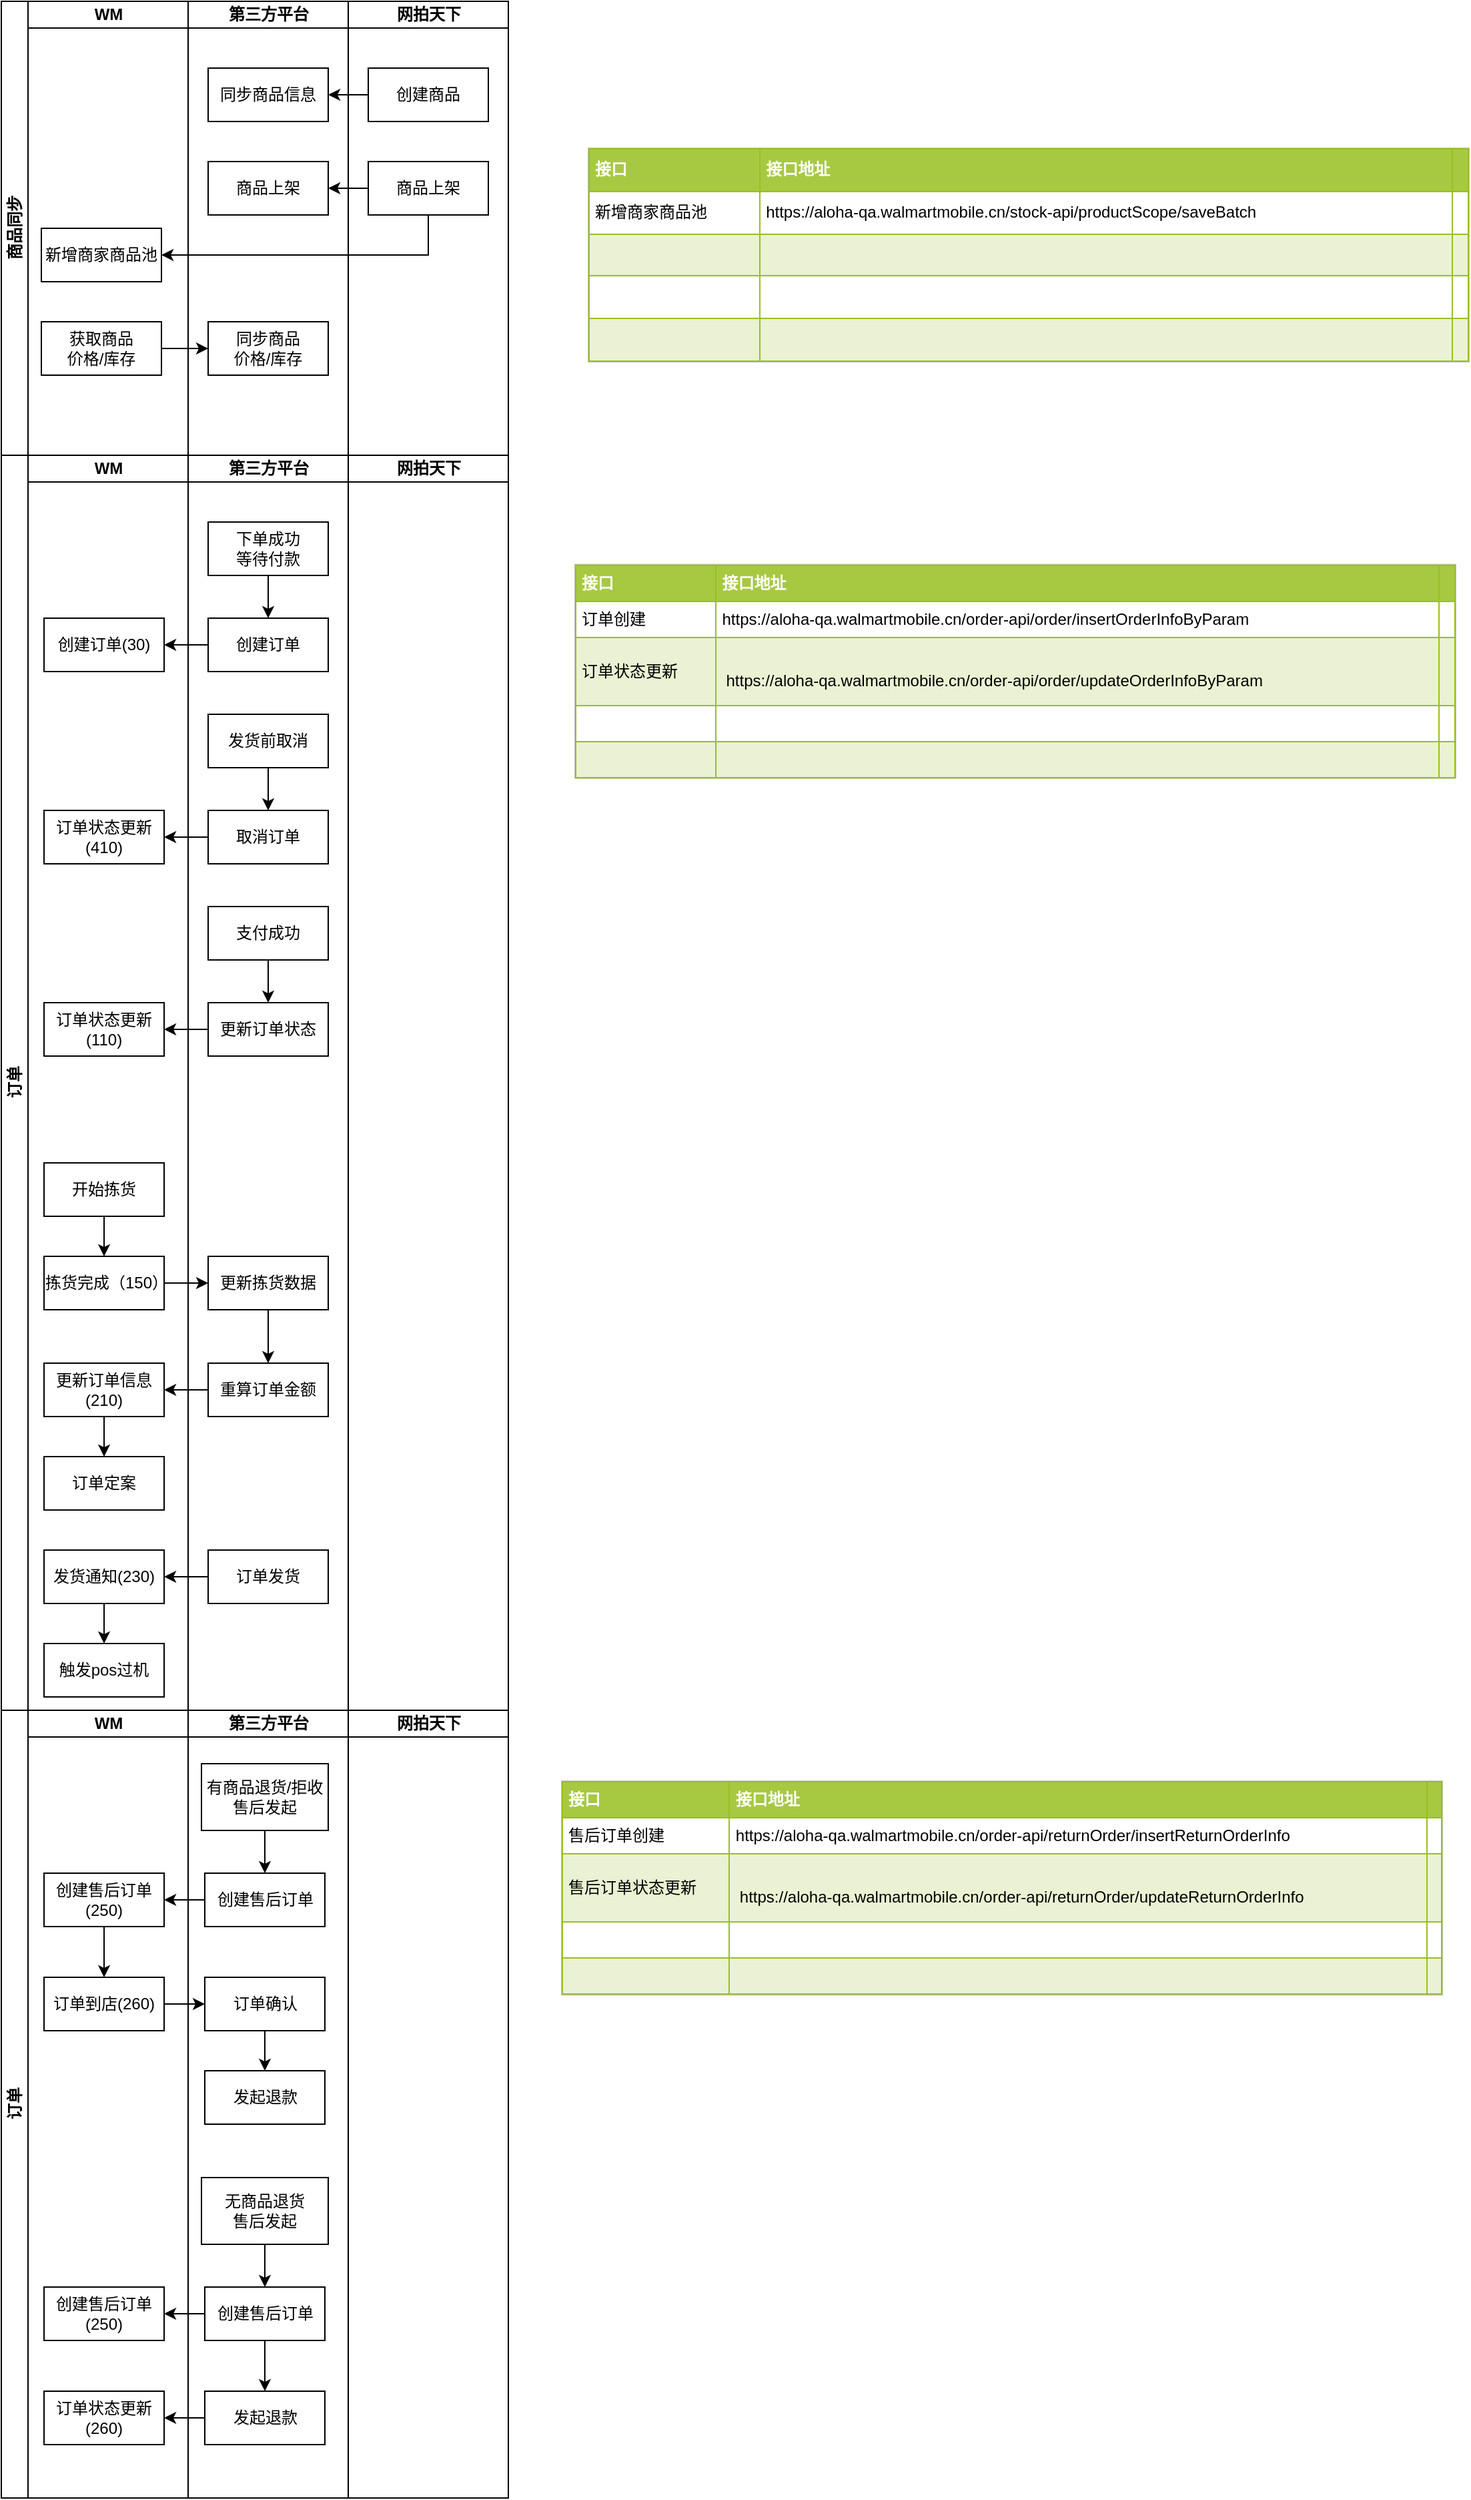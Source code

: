 <mxfile version="10.6.7" type="github"><diagram id="qOhYsHwZlvvscO4V9usD" name="Page-1"><mxGraphModel dx="1394" dy="804" grid="1" gridSize="10" guides="1" tooltips="1" connect="1" arrows="1" fold="1" page="1" pageScale="1" pageWidth="850" pageHeight="1100" math="0" shadow="0"><root><mxCell id="0"/><mxCell id="1" parent="0"/><mxCell id="C9wgYeFS7MgZokEBdUDj-7" value="商品同步" style="swimlane;html=1;childLayout=stackLayout;resizeParent=1;resizeParentMax=0;startSize=20;horizontal=0;horizontalStack=1;" parent="1" vertex="1"><mxGeometry x="30" y="70" width="380" height="340" as="geometry"/></mxCell><mxCell id="C9wgYeFS7MgZokEBdUDj-8" value="WM" style="swimlane;html=1;startSize=20;" parent="C9wgYeFS7MgZokEBdUDj-7" vertex="1"><mxGeometry x="20" width="120" height="340" as="geometry"/></mxCell><mxCell id="C9wgYeFS7MgZokEBdUDj-17" value="新增商家商品池" style="rounded=0;whiteSpace=wrap;html=1;" parent="C9wgYeFS7MgZokEBdUDj-8" vertex="1"><mxGeometry x="10" y="170" width="90" height="40" as="geometry"/></mxCell><mxCell id="C9wgYeFS7MgZokEBdUDj-19" value="获取商品&lt;br&gt;价格/库存" style="rounded=0;whiteSpace=wrap;html=1;" parent="C9wgYeFS7MgZokEBdUDj-8" vertex="1"><mxGeometry x="10" y="240" width="90" height="40" as="geometry"/></mxCell><mxCell id="C9wgYeFS7MgZokEBdUDj-9" value="第三方平台" style="swimlane;html=1;startSize=20;" parent="C9wgYeFS7MgZokEBdUDj-7" vertex="1"><mxGeometry x="140" width="120" height="340" as="geometry"/></mxCell><mxCell id="C9wgYeFS7MgZokEBdUDj-12" value="同步商品信息" style="rounded=0;whiteSpace=wrap;html=1;" parent="C9wgYeFS7MgZokEBdUDj-9" vertex="1"><mxGeometry x="15" y="50" width="90" height="40" as="geometry"/></mxCell><mxCell id="C9wgYeFS7MgZokEBdUDj-22" value="同步商品&lt;br&gt;价格/库存&lt;br&gt;" style="rounded=0;whiteSpace=wrap;html=1;" parent="C9wgYeFS7MgZokEBdUDj-9" vertex="1"><mxGeometry x="15" y="240" width="90" height="40" as="geometry"/></mxCell><mxCell id="C9wgYeFS7MgZokEBdUDj-10" value="网拍天下" style="swimlane;html=1;startSize=20;" parent="C9wgYeFS7MgZokEBdUDj-7" vertex="1"><mxGeometry x="260" width="120" height="340" as="geometry"/></mxCell><mxCell id="C9wgYeFS7MgZokEBdUDj-11" value="创建商品" style="rounded=0;whiteSpace=wrap;html=1;" parent="C9wgYeFS7MgZokEBdUDj-10" vertex="1"><mxGeometry x="15" y="50" width="90" height="40" as="geometry"/></mxCell><mxCell id="C9wgYeFS7MgZokEBdUDj-14" value="商品上架" style="rounded=0;whiteSpace=wrap;html=1;" parent="C9wgYeFS7MgZokEBdUDj-10" vertex="1"><mxGeometry x="-105" y="120" width="90" height="40" as="geometry"/></mxCell><mxCell id="C9wgYeFS7MgZokEBdUDj-15" value="商品上架" style="rounded=0;whiteSpace=wrap;html=1;" parent="C9wgYeFS7MgZokEBdUDj-10" vertex="1"><mxGeometry x="15" y="120" width="90" height="40" as="geometry"/></mxCell><mxCell id="C9wgYeFS7MgZokEBdUDj-16" style="edgeStyle=orthogonalEdgeStyle;rounded=0;orthogonalLoop=1;jettySize=auto;html=1;entryX=1;entryY=0.5;entryDx=0;entryDy=0;" parent="C9wgYeFS7MgZokEBdUDj-10" source="C9wgYeFS7MgZokEBdUDj-15" target="C9wgYeFS7MgZokEBdUDj-14" edge="1"><mxGeometry relative="1" as="geometry"/></mxCell><mxCell id="C9wgYeFS7MgZokEBdUDj-13" style="edgeStyle=orthogonalEdgeStyle;rounded=0;orthogonalLoop=1;jettySize=auto;html=1;entryX=1;entryY=0.5;entryDx=0;entryDy=0;" parent="C9wgYeFS7MgZokEBdUDj-7" source="C9wgYeFS7MgZokEBdUDj-11" target="C9wgYeFS7MgZokEBdUDj-12" edge="1"><mxGeometry relative="1" as="geometry"/></mxCell><mxCell id="C9wgYeFS7MgZokEBdUDj-18" style="edgeStyle=orthogonalEdgeStyle;rounded=0;orthogonalLoop=1;jettySize=auto;html=1;entryX=1;entryY=0.5;entryDx=0;entryDy=0;" parent="C9wgYeFS7MgZokEBdUDj-7" source="C9wgYeFS7MgZokEBdUDj-15" target="C9wgYeFS7MgZokEBdUDj-17" edge="1"><mxGeometry relative="1" as="geometry"><Array as="points"><mxPoint x="320" y="190"/></Array></mxGeometry></mxCell><mxCell id="C9wgYeFS7MgZokEBdUDj-23" style="edgeStyle=orthogonalEdgeStyle;rounded=0;orthogonalLoop=1;jettySize=auto;html=1;entryX=0;entryY=0.5;entryDx=0;entryDy=0;" parent="C9wgYeFS7MgZokEBdUDj-7" source="C9wgYeFS7MgZokEBdUDj-19" target="C9wgYeFS7MgZokEBdUDj-22" edge="1"><mxGeometry relative="1" as="geometry"/></mxCell><mxCell id="C9wgYeFS7MgZokEBdUDj-24" value="订单&lt;br&gt;" style="swimlane;html=1;childLayout=stackLayout;resizeParent=1;resizeParentMax=0;startSize=20;horizontal=0;horizontalStack=1;" parent="1" vertex="1"><mxGeometry x="30" y="410" width="380" height="940" as="geometry"/></mxCell><mxCell id="C9wgYeFS7MgZokEBdUDj-25" value="WM" style="swimlane;html=1;startSize=20;" parent="C9wgYeFS7MgZokEBdUDj-24" vertex="1"><mxGeometry x="20" width="120" height="940" as="geometry"/></mxCell><mxCell id="C9wgYeFS7MgZokEBdUDj-43" value="创建订单(30)" style="rounded=0;whiteSpace=wrap;html=1;" parent="C9wgYeFS7MgZokEBdUDj-25" vertex="1"><mxGeometry x="12" y="122" width="90" height="40" as="geometry"/></mxCell><mxCell id="C9wgYeFS7MgZokEBdUDj-57" style="edgeStyle=orthogonalEdgeStyle;rounded=0;orthogonalLoop=1;jettySize=auto;html=1;" parent="C9wgYeFS7MgZokEBdUDj-25" source="C9wgYeFS7MgZokEBdUDj-55" target="C9wgYeFS7MgZokEBdUDj-56" edge="1"><mxGeometry relative="1" as="geometry"/></mxCell><mxCell id="C9wgYeFS7MgZokEBdUDj-55" value="开始拣货" style="rounded=0;whiteSpace=wrap;html=1;" parent="C9wgYeFS7MgZokEBdUDj-25" vertex="1"><mxGeometry x="12" y="530" width="90" height="40" as="geometry"/></mxCell><mxCell id="C9wgYeFS7MgZokEBdUDj-56" value="拣货完成（150）" style="rounded=0;whiteSpace=wrap;html=1;" parent="C9wgYeFS7MgZokEBdUDj-25" vertex="1"><mxGeometry x="12" y="600" width="90" height="40" as="geometry"/></mxCell><mxCell id="C9wgYeFS7MgZokEBdUDj-67" style="edgeStyle=orthogonalEdgeStyle;rounded=0;orthogonalLoop=1;jettySize=auto;html=1;" parent="C9wgYeFS7MgZokEBdUDj-25" source="C9wgYeFS7MgZokEBdUDj-64" target="C9wgYeFS7MgZokEBdUDj-66" edge="1"><mxGeometry relative="1" as="geometry"/></mxCell><mxCell id="C9wgYeFS7MgZokEBdUDj-64" value="更新订单信息(210)" style="rounded=0;whiteSpace=wrap;html=1;" parent="C9wgYeFS7MgZokEBdUDj-25" vertex="1"><mxGeometry x="12" y="680" width="90" height="40" as="geometry"/></mxCell><mxCell id="C9wgYeFS7MgZokEBdUDj-66" value="订单定案" style="rounded=0;whiteSpace=wrap;html=1;" parent="C9wgYeFS7MgZokEBdUDj-25" vertex="1"><mxGeometry x="12" y="750" width="90" height="40" as="geometry"/></mxCell><mxCell id="C9wgYeFS7MgZokEBdUDj-72" style="edgeStyle=orthogonalEdgeStyle;rounded=0;orthogonalLoop=1;jettySize=auto;html=1;entryX=0.5;entryY=0;entryDx=0;entryDy=0;" parent="C9wgYeFS7MgZokEBdUDj-25" source="C9wgYeFS7MgZokEBdUDj-69" target="C9wgYeFS7MgZokEBdUDj-71" edge="1"><mxGeometry relative="1" as="geometry"/></mxCell><mxCell id="C9wgYeFS7MgZokEBdUDj-69" value="发货通知(230)" style="rounded=0;whiteSpace=wrap;html=1;" parent="C9wgYeFS7MgZokEBdUDj-25" vertex="1"><mxGeometry x="12" y="820" width="90" height="40" as="geometry"/></mxCell><mxCell id="C9wgYeFS7MgZokEBdUDj-71" value="触发pos过机" style="rounded=0;whiteSpace=wrap;html=1;" parent="C9wgYeFS7MgZokEBdUDj-25" vertex="1"><mxGeometry x="12" y="890" width="90" height="40" as="geometry"/></mxCell><mxCell id="C9wgYeFS7MgZokEBdUDj-28" value="第三方平台" style="swimlane;html=1;startSize=20;" parent="C9wgYeFS7MgZokEBdUDj-24" vertex="1"><mxGeometry x="140" width="120" height="940" as="geometry"/></mxCell><mxCell id="C9wgYeFS7MgZokEBdUDj-42" style="edgeStyle=orthogonalEdgeStyle;rounded=0;orthogonalLoop=1;jettySize=auto;html=1;entryX=0.5;entryY=0;entryDx=0;entryDy=0;" parent="C9wgYeFS7MgZokEBdUDj-28" source="C9wgYeFS7MgZokEBdUDj-40" target="C9wgYeFS7MgZokEBdUDj-41" edge="1"><mxGeometry relative="1" as="geometry"/></mxCell><mxCell id="C9wgYeFS7MgZokEBdUDj-40" value="下单成功&lt;br&gt;等待付款" style="rounded=0;whiteSpace=wrap;html=1;" parent="C9wgYeFS7MgZokEBdUDj-28" vertex="1"><mxGeometry x="15" y="50" width="90" height="40" as="geometry"/></mxCell><mxCell id="C9wgYeFS7MgZokEBdUDj-41" value="创建订单" style="rounded=0;whiteSpace=wrap;html=1;" parent="C9wgYeFS7MgZokEBdUDj-28" vertex="1"><mxGeometry x="15" y="122" width="90" height="40" as="geometry"/></mxCell><mxCell id="C9wgYeFS7MgZokEBdUDj-45" value="订单状态更新(410)" style="rounded=0;whiteSpace=wrap;html=1;" parent="C9wgYeFS7MgZokEBdUDj-28" vertex="1"><mxGeometry x="-108" y="266" width="90" height="40" as="geometry"/></mxCell><mxCell id="C9wgYeFS7MgZokEBdUDj-47" value="发货前取消" style="rounded=0;whiteSpace=wrap;html=1;" parent="C9wgYeFS7MgZokEBdUDj-28" vertex="1"><mxGeometry x="15" y="194" width="90" height="40" as="geometry"/></mxCell><mxCell id="C9wgYeFS7MgZokEBdUDj-48" value="取消订单" style="rounded=0;whiteSpace=wrap;html=1;" parent="C9wgYeFS7MgZokEBdUDj-28" vertex="1"><mxGeometry x="15" y="266" width="90" height="40" as="geometry"/></mxCell><mxCell id="C9wgYeFS7MgZokEBdUDj-46" style="edgeStyle=orthogonalEdgeStyle;rounded=0;orthogonalLoop=1;jettySize=auto;html=1;entryX=0.5;entryY=0;entryDx=0;entryDy=0;" parent="C9wgYeFS7MgZokEBdUDj-28" source="C9wgYeFS7MgZokEBdUDj-47" target="C9wgYeFS7MgZokEBdUDj-48" edge="1"><mxGeometry relative="1" as="geometry"/></mxCell><mxCell id="C9wgYeFS7MgZokEBdUDj-49" style="edgeStyle=orthogonalEdgeStyle;rounded=0;orthogonalLoop=1;jettySize=auto;html=1;entryX=1;entryY=0.5;entryDx=0;entryDy=0;" parent="C9wgYeFS7MgZokEBdUDj-28" source="C9wgYeFS7MgZokEBdUDj-48" target="C9wgYeFS7MgZokEBdUDj-45" edge="1"><mxGeometry relative="1" as="geometry"/></mxCell><mxCell id="C9wgYeFS7MgZokEBdUDj-50" value="订单状态更新(110)" style="rounded=0;whiteSpace=wrap;html=1;" parent="C9wgYeFS7MgZokEBdUDj-28" vertex="1"><mxGeometry x="-108" y="410" width="90" height="40" as="geometry"/></mxCell><mxCell id="C9wgYeFS7MgZokEBdUDj-51" value="支付成功" style="rounded=0;whiteSpace=wrap;html=1;" parent="C9wgYeFS7MgZokEBdUDj-28" vertex="1"><mxGeometry x="15" y="338" width="90" height="40" as="geometry"/></mxCell><mxCell id="C9wgYeFS7MgZokEBdUDj-52" value="更新订单状态" style="rounded=0;whiteSpace=wrap;html=1;" parent="C9wgYeFS7MgZokEBdUDj-28" vertex="1"><mxGeometry x="15" y="410" width="90" height="40" as="geometry"/></mxCell><mxCell id="C9wgYeFS7MgZokEBdUDj-53" style="edgeStyle=orthogonalEdgeStyle;rounded=0;orthogonalLoop=1;jettySize=auto;html=1;entryX=0.5;entryY=0;entryDx=0;entryDy=0;" parent="C9wgYeFS7MgZokEBdUDj-28" source="C9wgYeFS7MgZokEBdUDj-51" target="C9wgYeFS7MgZokEBdUDj-52" edge="1"><mxGeometry relative="1" as="geometry"/></mxCell><mxCell id="C9wgYeFS7MgZokEBdUDj-54" style="edgeStyle=orthogonalEdgeStyle;rounded=0;orthogonalLoop=1;jettySize=auto;html=1;entryX=1;entryY=0.5;entryDx=0;entryDy=0;" parent="C9wgYeFS7MgZokEBdUDj-28" source="C9wgYeFS7MgZokEBdUDj-52" target="C9wgYeFS7MgZokEBdUDj-50" edge="1"><mxGeometry relative="1" as="geometry"/></mxCell><mxCell id="C9wgYeFS7MgZokEBdUDj-63" style="edgeStyle=orthogonalEdgeStyle;rounded=0;orthogonalLoop=1;jettySize=auto;html=1;" parent="C9wgYeFS7MgZokEBdUDj-28" source="C9wgYeFS7MgZokEBdUDj-58" target="C9wgYeFS7MgZokEBdUDj-60" edge="1"><mxGeometry relative="1" as="geometry"/></mxCell><mxCell id="C9wgYeFS7MgZokEBdUDj-58" value="更新拣货数据" style="rounded=0;whiteSpace=wrap;html=1;" parent="C9wgYeFS7MgZokEBdUDj-28" vertex="1"><mxGeometry x="15" y="600" width="90" height="40" as="geometry"/></mxCell><mxCell id="C9wgYeFS7MgZokEBdUDj-60" value="重算订单金额" style="rounded=0;whiteSpace=wrap;html=1;" parent="C9wgYeFS7MgZokEBdUDj-28" vertex="1"><mxGeometry x="15" y="680" width="90" height="40" as="geometry"/></mxCell><mxCell id="C9wgYeFS7MgZokEBdUDj-68" value="订单发货" style="rounded=0;whiteSpace=wrap;html=1;" parent="C9wgYeFS7MgZokEBdUDj-28" vertex="1"><mxGeometry x="15" y="820" width="90" height="40" as="geometry"/></mxCell><mxCell id="C9wgYeFS7MgZokEBdUDj-31" value="网拍天下" style="swimlane;html=1;startSize=20;" parent="C9wgYeFS7MgZokEBdUDj-24" vertex="1"><mxGeometry x="260" width="120" height="940" as="geometry"/></mxCell><mxCell id="C9wgYeFS7MgZokEBdUDj-44" style="edgeStyle=orthogonalEdgeStyle;rounded=0;orthogonalLoop=1;jettySize=auto;html=1;entryX=1;entryY=0.5;entryDx=0;entryDy=0;" parent="C9wgYeFS7MgZokEBdUDj-24" source="C9wgYeFS7MgZokEBdUDj-41" target="C9wgYeFS7MgZokEBdUDj-43" edge="1"><mxGeometry relative="1" as="geometry"/></mxCell><mxCell id="C9wgYeFS7MgZokEBdUDj-59" style="edgeStyle=orthogonalEdgeStyle;rounded=0;orthogonalLoop=1;jettySize=auto;html=1;" parent="C9wgYeFS7MgZokEBdUDj-24" source="C9wgYeFS7MgZokEBdUDj-56" target="C9wgYeFS7MgZokEBdUDj-58" edge="1"><mxGeometry relative="1" as="geometry"/></mxCell><mxCell id="C9wgYeFS7MgZokEBdUDj-65" style="edgeStyle=orthogonalEdgeStyle;rounded=0;orthogonalLoop=1;jettySize=auto;html=1;entryX=1;entryY=0.5;entryDx=0;entryDy=0;" parent="C9wgYeFS7MgZokEBdUDj-24" source="C9wgYeFS7MgZokEBdUDj-60" target="C9wgYeFS7MgZokEBdUDj-64" edge="1"><mxGeometry relative="1" as="geometry"/></mxCell><mxCell id="C9wgYeFS7MgZokEBdUDj-70" style="edgeStyle=orthogonalEdgeStyle;rounded=0;orthogonalLoop=1;jettySize=auto;html=1;entryX=1;entryY=0.5;entryDx=0;entryDy=0;" parent="C9wgYeFS7MgZokEBdUDj-24" source="C9wgYeFS7MgZokEBdUDj-68" target="C9wgYeFS7MgZokEBdUDj-69" edge="1"><mxGeometry relative="1" as="geometry"/></mxCell><mxCell id="C9wgYeFS7MgZokEBdUDj-113" value="订单&lt;br&gt;" style="swimlane;html=1;childLayout=stackLayout;resizeParent=1;resizeParentMax=0;startSize=20;horizontal=0;horizontalStack=1;" parent="1" vertex="1"><mxGeometry x="30" y="1350" width="380" height="590" as="geometry"/></mxCell><mxCell id="C9wgYeFS7MgZokEBdUDj-114" value="WM" style="swimlane;html=1;startSize=20;" parent="C9wgYeFS7MgZokEBdUDj-113" vertex="1"><mxGeometry x="20" width="120" height="590" as="geometry"/></mxCell><mxCell id="C9wgYeFS7MgZokEBdUDj-150" style="edgeStyle=orthogonalEdgeStyle;rounded=0;orthogonalLoop=1;jettySize=auto;html=1;entryX=0.5;entryY=0;entryDx=0;entryDy=0;" parent="C9wgYeFS7MgZokEBdUDj-114" source="C9wgYeFS7MgZokEBdUDj-115" target="C9wgYeFS7MgZokEBdUDj-149" edge="1"><mxGeometry relative="1" as="geometry"/></mxCell><mxCell id="C9wgYeFS7MgZokEBdUDj-115" value="创建售后订单(250)" style="rounded=0;whiteSpace=wrap;html=1;" parent="C9wgYeFS7MgZokEBdUDj-114" vertex="1"><mxGeometry x="12" y="122" width="90" height="40" as="geometry"/></mxCell><mxCell id="C9wgYeFS7MgZokEBdUDj-149" value="订单到店(260)" style="rounded=0;whiteSpace=wrap;html=1;" parent="C9wgYeFS7MgZokEBdUDj-114" vertex="1"><mxGeometry x="12" y="200" width="90" height="40" as="geometry"/></mxCell><mxCell id="C9wgYeFS7MgZokEBdUDj-168" value="订单状态更新(260)" style="rounded=0;whiteSpace=wrap;html=1;" parent="C9wgYeFS7MgZokEBdUDj-114" vertex="1"><mxGeometry x="12" y="510" width="90" height="40" as="geometry"/></mxCell><mxCell id="C9wgYeFS7MgZokEBdUDj-125" value="第三方平台" style="swimlane;html=1;startSize=20;" parent="C9wgYeFS7MgZokEBdUDj-113" vertex="1"><mxGeometry x="140" width="120" height="590" as="geometry"/></mxCell><mxCell id="C9wgYeFS7MgZokEBdUDj-126" style="edgeStyle=orthogonalEdgeStyle;rounded=0;orthogonalLoop=1;jettySize=auto;html=1;entryX=0.5;entryY=0;entryDx=0;entryDy=0;" parent="C9wgYeFS7MgZokEBdUDj-125" source="C9wgYeFS7MgZokEBdUDj-127" target="C9wgYeFS7MgZokEBdUDj-128" edge="1"><mxGeometry relative="1" as="geometry"/></mxCell><mxCell id="C9wgYeFS7MgZokEBdUDj-127" value="有商品退货/拒收&lt;br&gt;售后发起" style="rounded=0;whiteSpace=wrap;html=1;" parent="C9wgYeFS7MgZokEBdUDj-125" vertex="1"><mxGeometry x="10" y="40" width="95" height="50" as="geometry"/></mxCell><mxCell id="C9wgYeFS7MgZokEBdUDj-128" value="创建售后订单" style="rounded=0;whiteSpace=wrap;html=1;" parent="C9wgYeFS7MgZokEBdUDj-125" vertex="1"><mxGeometry x="12.5" y="122" width="90" height="40" as="geometry"/></mxCell><mxCell id="C9wgYeFS7MgZokEBdUDj-155" style="edgeStyle=orthogonalEdgeStyle;rounded=0;orthogonalLoop=1;jettySize=auto;html=1;" parent="C9wgYeFS7MgZokEBdUDj-125" source="C9wgYeFS7MgZokEBdUDj-151" target="C9wgYeFS7MgZokEBdUDj-153" edge="1"><mxGeometry relative="1" as="geometry"/></mxCell><mxCell id="C9wgYeFS7MgZokEBdUDj-151" value="订单确认" style="rounded=0;whiteSpace=wrap;html=1;" parent="C9wgYeFS7MgZokEBdUDj-125" vertex="1"><mxGeometry x="12.5" y="200" width="90" height="40" as="geometry"/></mxCell><mxCell id="C9wgYeFS7MgZokEBdUDj-153" value="发起退款" style="rounded=0;whiteSpace=wrap;html=1;" parent="C9wgYeFS7MgZokEBdUDj-125" vertex="1"><mxGeometry x="12.5" y="270" width="90" height="40" as="geometry"/></mxCell><mxCell id="C9wgYeFS7MgZokEBdUDj-157" value="创建售后订单(250)" style="rounded=0;whiteSpace=wrap;html=1;" parent="C9wgYeFS7MgZokEBdUDj-125" vertex="1"><mxGeometry x="-108" y="432" width="90" height="40" as="geometry"/></mxCell><mxCell id="C9wgYeFS7MgZokEBdUDj-160" value="无商品退货&lt;br&gt;售后发起" style="rounded=0;whiteSpace=wrap;html=1;" parent="C9wgYeFS7MgZokEBdUDj-125" vertex="1"><mxGeometry x="10" y="350" width="95" height="50" as="geometry"/></mxCell><mxCell id="C9wgYeFS7MgZokEBdUDj-167" style="edgeStyle=orthogonalEdgeStyle;rounded=0;orthogonalLoop=1;jettySize=auto;html=1;entryX=0.5;entryY=0;entryDx=0;entryDy=0;" parent="C9wgYeFS7MgZokEBdUDj-125" source="C9wgYeFS7MgZokEBdUDj-161" target="C9wgYeFS7MgZokEBdUDj-164" edge="1"><mxGeometry relative="1" as="geometry"/></mxCell><mxCell id="C9wgYeFS7MgZokEBdUDj-161" value="创建售后订单" style="rounded=0;whiteSpace=wrap;html=1;" parent="C9wgYeFS7MgZokEBdUDj-125" vertex="1"><mxGeometry x="12.5" y="432" width="90" height="40" as="geometry"/></mxCell><mxCell id="C9wgYeFS7MgZokEBdUDj-159" style="edgeStyle=orthogonalEdgeStyle;rounded=0;orthogonalLoop=1;jettySize=auto;html=1;entryX=0.5;entryY=0;entryDx=0;entryDy=0;" parent="C9wgYeFS7MgZokEBdUDj-125" source="C9wgYeFS7MgZokEBdUDj-160" target="C9wgYeFS7MgZokEBdUDj-161" edge="1"><mxGeometry relative="1" as="geometry"/></mxCell><mxCell id="C9wgYeFS7MgZokEBdUDj-164" value="发起退款" style="rounded=0;whiteSpace=wrap;html=1;" parent="C9wgYeFS7MgZokEBdUDj-125" vertex="1"><mxGeometry x="12.5" y="510" width="90" height="40" as="geometry"/></mxCell><mxCell id="C9wgYeFS7MgZokEBdUDj-165" style="edgeStyle=orthogonalEdgeStyle;rounded=0;orthogonalLoop=1;jettySize=auto;html=1;entryX=1;entryY=0.5;entryDx=0;entryDy=0;" parent="C9wgYeFS7MgZokEBdUDj-125" source="C9wgYeFS7MgZokEBdUDj-161" target="C9wgYeFS7MgZokEBdUDj-157" edge="1"><mxGeometry relative="1" as="geometry"/></mxCell><mxCell id="C9wgYeFS7MgZokEBdUDj-143" value="网拍天下" style="swimlane;html=1;startSize=20;" parent="C9wgYeFS7MgZokEBdUDj-113" vertex="1"><mxGeometry x="260" width="120" height="590" as="geometry"/></mxCell><mxCell id="C9wgYeFS7MgZokEBdUDj-144" style="edgeStyle=orthogonalEdgeStyle;rounded=0;orthogonalLoop=1;jettySize=auto;html=1;entryX=1;entryY=0.5;entryDx=0;entryDy=0;" parent="C9wgYeFS7MgZokEBdUDj-113" source="C9wgYeFS7MgZokEBdUDj-128" target="C9wgYeFS7MgZokEBdUDj-115" edge="1"><mxGeometry relative="1" as="geometry"/></mxCell><mxCell id="C9wgYeFS7MgZokEBdUDj-152" style="edgeStyle=orthogonalEdgeStyle;rounded=0;orthogonalLoop=1;jettySize=auto;html=1;entryX=0;entryY=0.5;entryDx=0;entryDy=0;" parent="C9wgYeFS7MgZokEBdUDj-113" source="C9wgYeFS7MgZokEBdUDj-149" target="C9wgYeFS7MgZokEBdUDj-151" edge="1"><mxGeometry relative="1" as="geometry"/></mxCell><mxCell id="C9wgYeFS7MgZokEBdUDj-169" style="edgeStyle=orthogonalEdgeStyle;rounded=0;orthogonalLoop=1;jettySize=auto;html=1;entryX=1;entryY=0.5;entryDx=0;entryDy=0;" parent="C9wgYeFS7MgZokEBdUDj-113" source="C9wgYeFS7MgZokEBdUDj-164" target="C9wgYeFS7MgZokEBdUDj-168" edge="1"><mxGeometry relative="1" as="geometry"/></mxCell><mxCell id="C9wgYeFS7MgZokEBdUDj-170" value="&lt;table border=&quot;1&quot; width=&quot;100%&quot; cellpadding=&quot;4&quot; style=&quot;width: 100% ; height: 100% ; border-collapse: collapse&quot;&gt;&lt;tbody&gt;&lt;tr style=&quot;background-color: #a7c942 ; color: #ffffff ; border: 1px solid #98bf21&quot;&gt;&lt;th align=&quot;left&quot;&gt;接口&lt;/th&gt;&lt;th align=&quot;left&quot;&gt;接口地址&lt;/th&gt;&lt;th align=&quot;left&quot;&gt;&lt;br&gt;&lt;/th&gt;&lt;/tr&gt;&lt;tr style=&quot;border: 1px solid #98bf21&quot;&gt;&lt;td&gt;新增商家商品池&lt;/td&gt;&lt;td&gt;https://aloha-qa.walmartmobile.cn/stock-api/productScope/saveBatch&lt;br&gt;&lt;/td&gt;&lt;td&gt;&lt;br&gt;&lt;/td&gt;&lt;/tr&gt;&lt;tr style=&quot;background-color: #eaf2d3 ; border: 1px solid #98bf21&quot;&gt;&lt;td&gt;&lt;br&gt;&lt;/td&gt;&lt;td&gt;&lt;br&gt;&lt;/td&gt;&lt;td&gt;&lt;br&gt;&lt;/td&gt;&lt;/tr&gt;&lt;tr style=&quot;border: 1px solid #98bf21&quot;&gt;&lt;td&gt;&lt;br&gt;&lt;/td&gt;&lt;td&gt;&lt;br&gt;&lt;/td&gt;&lt;td&gt;&lt;br&gt;&lt;/td&gt;&lt;/tr&gt;&lt;tr style=&quot;background-color: #eaf2d3 ; border: 1px solid #98bf21&quot;&gt;&lt;td&gt;&lt;br&gt;&lt;/td&gt;&lt;td&gt;&lt;br&gt;&lt;/td&gt;&lt;td&gt;&lt;br&gt;&lt;/td&gt;&lt;/tr&gt;&lt;/tbody&gt;&lt;/table&gt;" style="text;html=1;strokeColor=#c0c0c0;fillColor=#ffffff;overflow=fill;rounded=0;" parent="1" vertex="1"><mxGeometry x="470" y="180" width="660" height="160" as="geometry"/></mxCell><mxCell id="C9wgYeFS7MgZokEBdUDj-172" value="&lt;table border=&quot;1&quot; width=&quot;100%&quot; cellpadding=&quot;4&quot; style=&quot;width: 100% ; height: 100% ; border-collapse: collapse&quot;&gt;&lt;tbody&gt;&lt;tr style=&quot;background-color: #a7c942 ; color: #ffffff ; border: 1px solid #98bf21&quot;&gt;&lt;th align=&quot;left&quot;&gt;接口&lt;/th&gt;&lt;th align=&quot;left&quot;&gt;接口地址&lt;/th&gt;&lt;th align=&quot;left&quot;&gt;&lt;br&gt;&lt;/th&gt;&lt;/tr&gt;&lt;tr style=&quot;border: 1px solid #98bf21&quot;&gt;&lt;td&gt;订单创建&lt;/td&gt;&lt;td&gt;https://aloha-qa.walmartmobile.cn/order-api/order/insertOrderInfoByParam&lt;br&gt;&lt;/td&gt;&lt;td&gt;&lt;br&gt;&lt;/td&gt;&lt;/tr&gt;&lt;tr style=&quot;background-color: #eaf2d3 ; border: 1px solid #98bf21&quot;&gt;&lt;td&gt;订单状态更新&lt;/td&gt;&lt;td&gt;&lt;br&gt;&lt;table&gt;&lt;tbody&gt;&lt;tr&gt;&lt;td&gt;https://aloha-qa.walmartmobile.cn/order-api/order/updateOrderInfoByParam&lt;/td&gt;&lt;/tr&gt;&lt;/tbody&gt;&lt;/table&gt;&lt;/td&gt;&lt;td&gt;&lt;br&gt;&lt;/td&gt;&lt;/tr&gt;&lt;tr style=&quot;border: 1px solid #98bf21&quot;&gt;&lt;td&gt;&lt;br&gt;&lt;/td&gt;&lt;td&gt;&lt;br&gt;&lt;/td&gt;&lt;td&gt;&lt;br&gt;&lt;/td&gt;&lt;/tr&gt;&lt;tr style=&quot;background-color: #eaf2d3 ; border: 1px solid #98bf21&quot;&gt;&lt;td&gt;&lt;br&gt;&lt;/td&gt;&lt;td&gt;&lt;br&gt;&lt;/td&gt;&lt;td&gt;&lt;br&gt;&lt;/td&gt;&lt;/tr&gt;&lt;/tbody&gt;&lt;/table&gt;" style="text;html=1;strokeColor=#c0c0c0;fillColor=#ffffff;overflow=fill;rounded=0;" parent="1" vertex="1"><mxGeometry x="460" y="491.833" width="660" height="160" as="geometry"/></mxCell><mxCell id="C9wgYeFS7MgZokEBdUDj-173" value="&lt;table border=&quot;1&quot; width=&quot;100%&quot; cellpadding=&quot;4&quot; style=&quot;width: 100% ; height: 100% ; border-collapse: collapse&quot;&gt;&lt;tbody&gt;&lt;tr style=&quot;background-color: #a7c942 ; color: #ffffff ; border: 1px solid #98bf21&quot;&gt;&lt;th align=&quot;left&quot;&gt;接口&lt;/th&gt;&lt;th align=&quot;left&quot;&gt;接口地址&lt;/th&gt;&lt;th align=&quot;left&quot;&gt;&lt;br&gt;&lt;/th&gt;&lt;/tr&gt;&lt;tr style=&quot;border: 1px solid #98bf21&quot;&gt;&lt;td&gt;售后订单创建&lt;/td&gt;&lt;td&gt;https://aloha-qa.walmartmobile.cn/order-api/returnOrder/insertReturnOrderInfo&lt;br&gt;&lt;/td&gt;&lt;td&gt;&lt;br&gt;&lt;/td&gt;&lt;/tr&gt;&lt;tr style=&quot;background-color: #eaf2d3 ; border: 1px solid #98bf21&quot;&gt;&lt;td&gt;售后订单状态更新&lt;/td&gt;&lt;td&gt;&lt;br&gt;&lt;table&gt;&lt;tbody&gt;&lt;tr&gt;&lt;td&gt;https://aloha-qa.walmartmobile.cn/order-api/returnOrder/updateReturnOrderInfo&lt;/td&gt;&lt;/tr&gt;&lt;/tbody&gt;&lt;/table&gt;&lt;/td&gt;&lt;td&gt;&lt;br&gt;&lt;/td&gt;&lt;/tr&gt;&lt;tr style=&quot;border: 1px solid #98bf21&quot;&gt;&lt;td&gt;&lt;br&gt;&lt;/td&gt;&lt;td&gt;&lt;br&gt;&lt;/td&gt;&lt;td&gt;&lt;br&gt;&lt;/td&gt;&lt;/tr&gt;&lt;tr style=&quot;background-color: #eaf2d3 ; border: 1px solid #98bf21&quot;&gt;&lt;td&gt;&lt;br&gt;&lt;/td&gt;&lt;td&gt;&lt;br&gt;&lt;/td&gt;&lt;td&gt;&lt;br&gt;&lt;/td&gt;&lt;/tr&gt;&lt;/tbody&gt;&lt;/table&gt;" style="text;html=1;strokeColor=#c0c0c0;fillColor=#ffffff;overflow=fill;rounded=0;" parent="1" vertex="1"><mxGeometry x="450" y="1403.167" width="660" height="160" as="geometry"/></mxCell></root></mxGraphModel></diagram></mxfile>